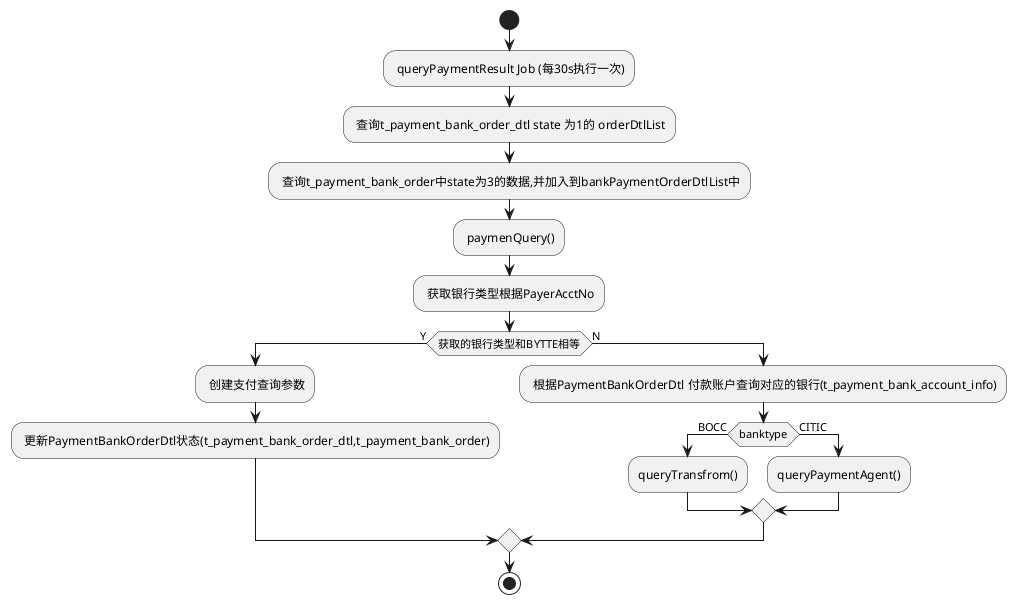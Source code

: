 @startuml
start
: queryPaymentResult Job (每30s执行一次);
->
: 查询t_payment_bank_order_dtl state 为1的 orderDtlList;
->
: 查询t_payment_bank_order中state为3的数据,并加入到bankPaymentOrderDtlList中;
->
: paymenQuery();
->
: 获取银行类型根据PayerAcctNo;
->
if(获取的银行类型和BYTTE相等)then(Y)
->
: 创建支付查询参数;
->
: 更新PaymentBankOrderDtl状态(t_payment_bank_order_dtl,t_payment_bank_order);
else(N)
->
: 根据PaymentBankOrderDtl 付款账户查询对应的银行(t_payment_bank_account_info);
->
    if(banktype)then(BOCC)
    ->
    :queryTransfrom();
    else(CITIC)
    ->
    :queryPaymentAgent();
    endif
endif
stop
@enduml